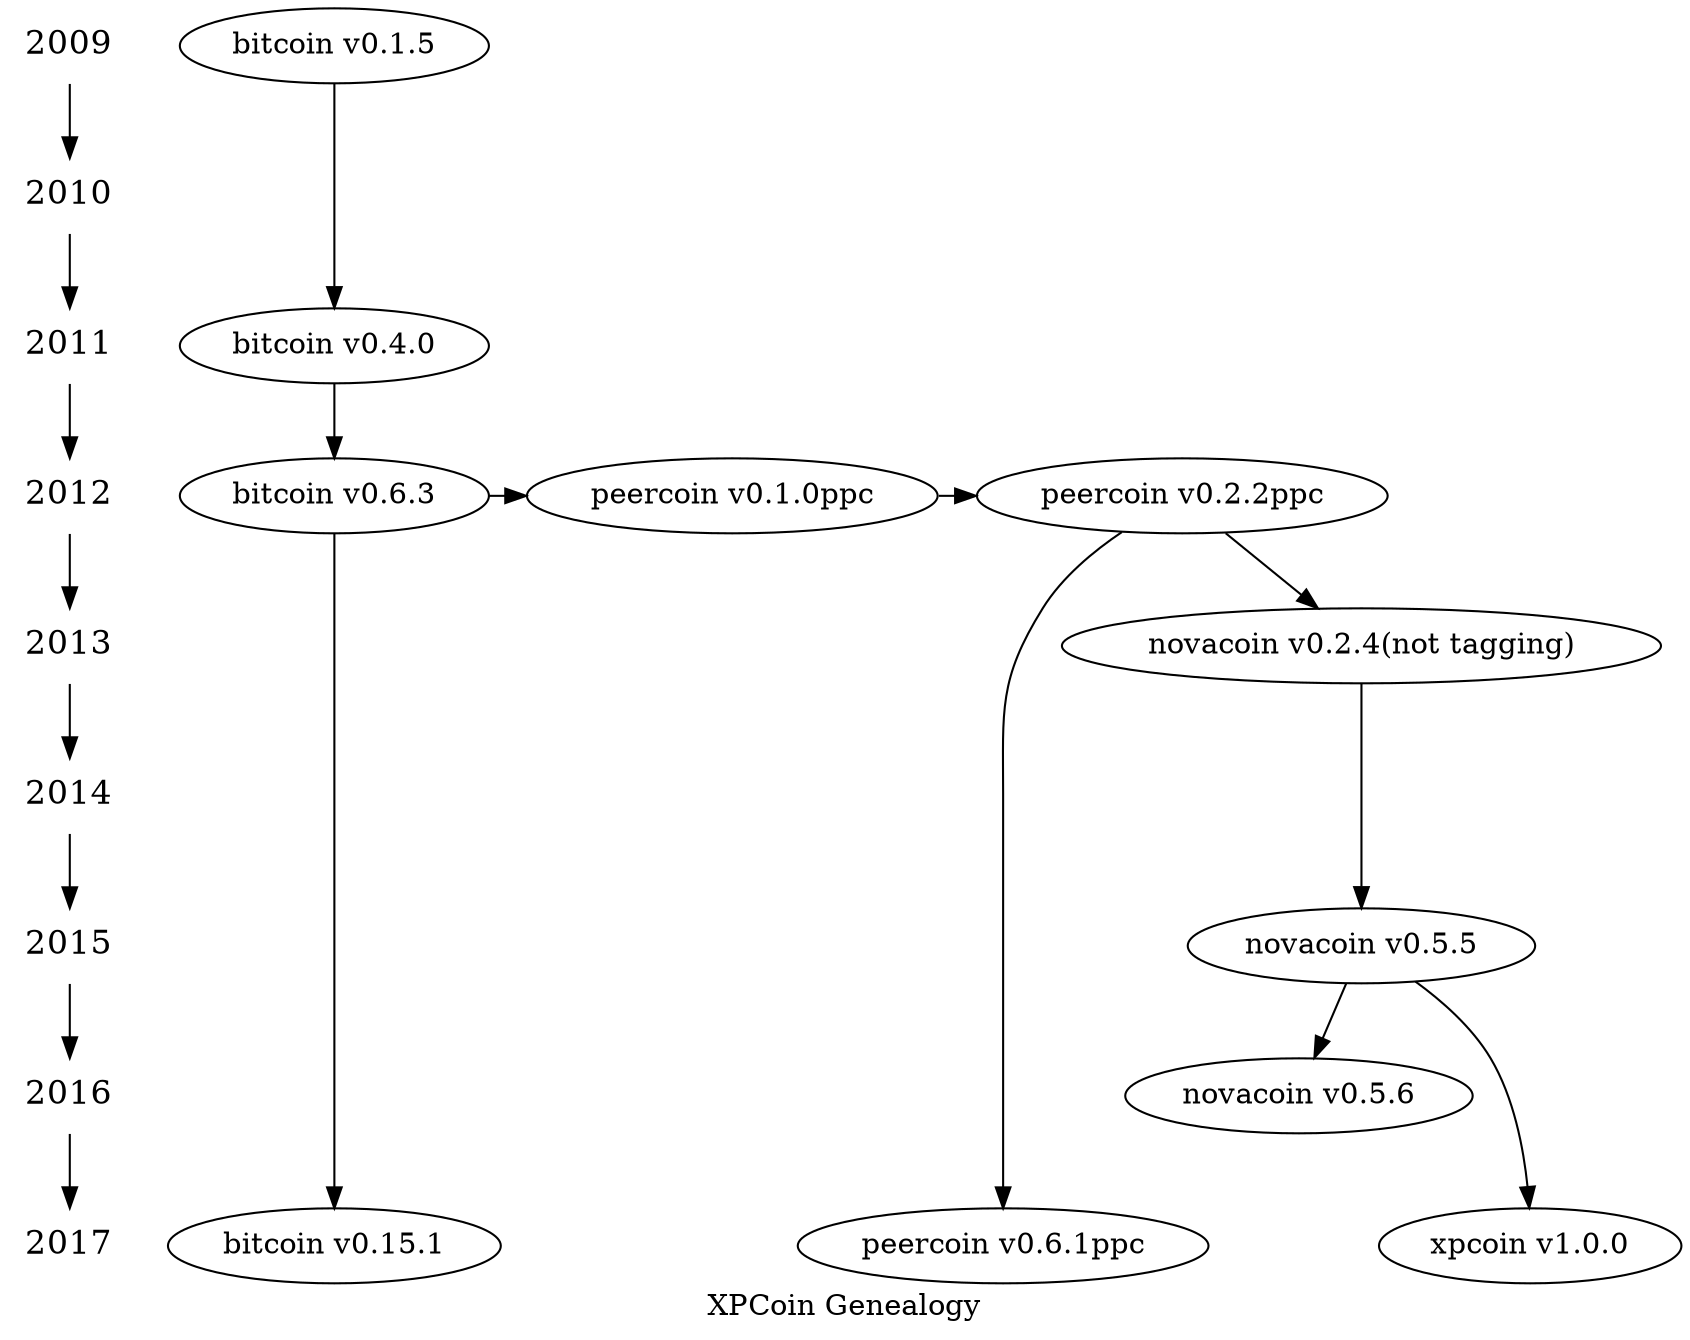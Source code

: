 digraph xpcoingenealogy {
  graph [label="XPCoin Genealogy"]
  /*timeline*/
  {
	  node [shape=plaintext, fontsize=16];
	  2009 -> 2010 -> 2011 -> 2012 -> 2013 -> 2014 -> 2015 -> 2016 -> 2017
  }

  /* VirtualCurrency */
  { rank = same; "2009"; "bitcoin v0.1.5"}
  { rank = same; "2011"; "bitcoin v0.4.0"}
  { rank = same; "2011"; "bitcoin v0.4.0"}
  { rank = same; "2012"; "bitcoin v0.6.3"}
  { rank = same; "2017"; "bitcoin v0.15.1"}
  { rank = same; "2012"; "peercoin v0.1.0ppc"}
  { rank = same; "2012"; "peercoin v0.2.2ppc"}
  { rank = same; "2017"; "peercoin v0.6.1ppc"}
  { rank = same; "2013"; "novacoin v0.2.4(not tagging)"}
  { rank = same; "2015"; "novacoin v0.5.5"}
  { rank = same; "2016"; "novacoin v0.5.6"}
  { rank = same; "2017"; "xpcoin v1.0.0"}
  "bitcoin v0.1.5" -> "bitcoin v0.4.0";
  "bitcoin v0.4.0" -> "bitcoin v0.6.3";
  "bitcoin v0.6.3" -> "bitcoin v0.15.1";
  "bitcoin v0.6.3" -> "peercoin v0.1.0ppc";
  
  "peercoin v0.1.0ppc" -> "peercoin v0.2.2ppc";
  "peercoin v0.2.2ppc" -> "peercoin v0.6.1ppc"
  "peercoin v0.2.2ppc" -> "novacoin v0.2.4(not tagging)";

  "novacoin v0.2.4(not tagging)" -> "novacoin v0.5.5";
  "novacoin v0.5.5" -> "novacoin v0.5.6";
  "novacoin v0.5.5" -> "xpcoin v1.0.0";
}

